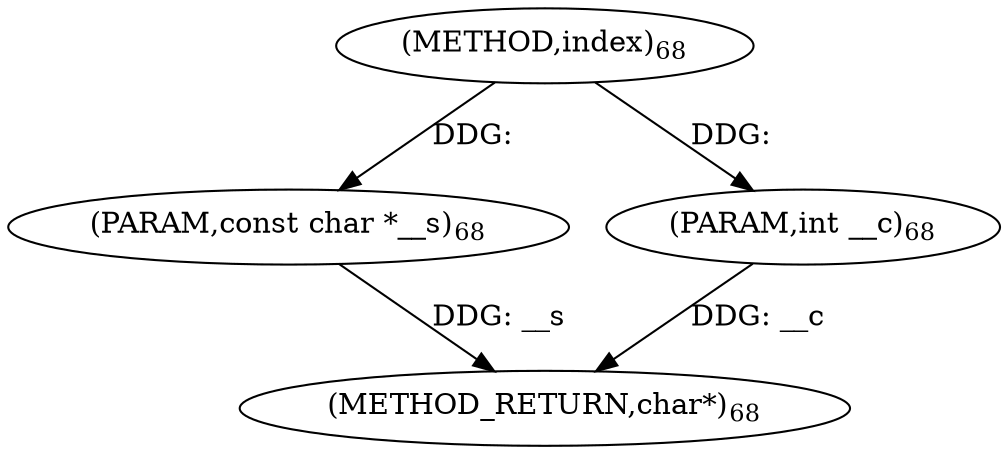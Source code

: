 digraph "index" {  
"98942" [label = <(METHOD,index)<SUB>68</SUB>> ]
"98945" [label = <(METHOD_RETURN,char*)<SUB>68</SUB>> ]
"98943" [label = <(PARAM,const char *__s)<SUB>68</SUB>> ]
"98944" [label = <(PARAM,int __c)<SUB>68</SUB>> ]
  "98943" -> "98945"  [ label = "DDG: __s"] 
  "98944" -> "98945"  [ label = "DDG: __c"] 
  "98942" -> "98943"  [ label = "DDG: "] 
  "98942" -> "98944"  [ label = "DDG: "] 
}

